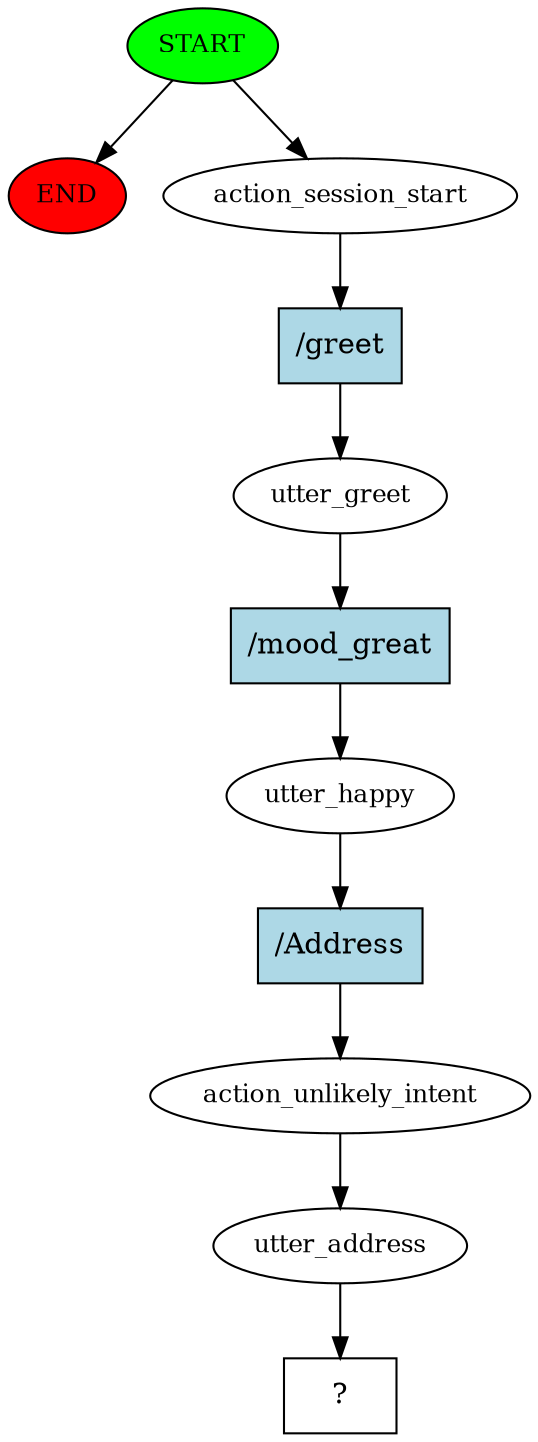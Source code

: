 digraph  {
0 [class="start active", fillcolor=green, fontsize=12, label=START, style=filled];
"-1" [class=end, fillcolor=red, fontsize=12, label=END, style=filled];
1 [class=active, fontsize=12, label=action_session_start];
2 [class=active, fontsize=12, label=utter_greet];
3 [class=active, fontsize=12, label=utter_happy];
4 [class=active, fontsize=12, label=action_unlikely_intent];
5 [class=active, fontsize=12, label=utter_address];
6 [class="intent dashed active", label="  ?  ", shape=rect];
7 [class="intent active", fillcolor=lightblue, label="/greet", shape=rect, style=filled];
8 [class="intent active", fillcolor=lightblue, label="/mood_great", shape=rect, style=filled];
9 [class="intent active", fillcolor=lightblue, label="/Address", shape=rect, style=filled];
0 -> "-1"  [class="", key=NONE, label=""];
0 -> 1  [class=active, key=NONE, label=""];
1 -> 7  [class=active, key=0];
2 -> 8  [class=active, key=0];
3 -> 9  [class=active, key=0];
4 -> 5  [class=active, key=NONE, label=""];
5 -> 6  [class=active, key=NONE, label=""];
7 -> 2  [class=active, key=0];
8 -> 3  [class=active, key=0];
9 -> 4  [class=active, key=0];
}
